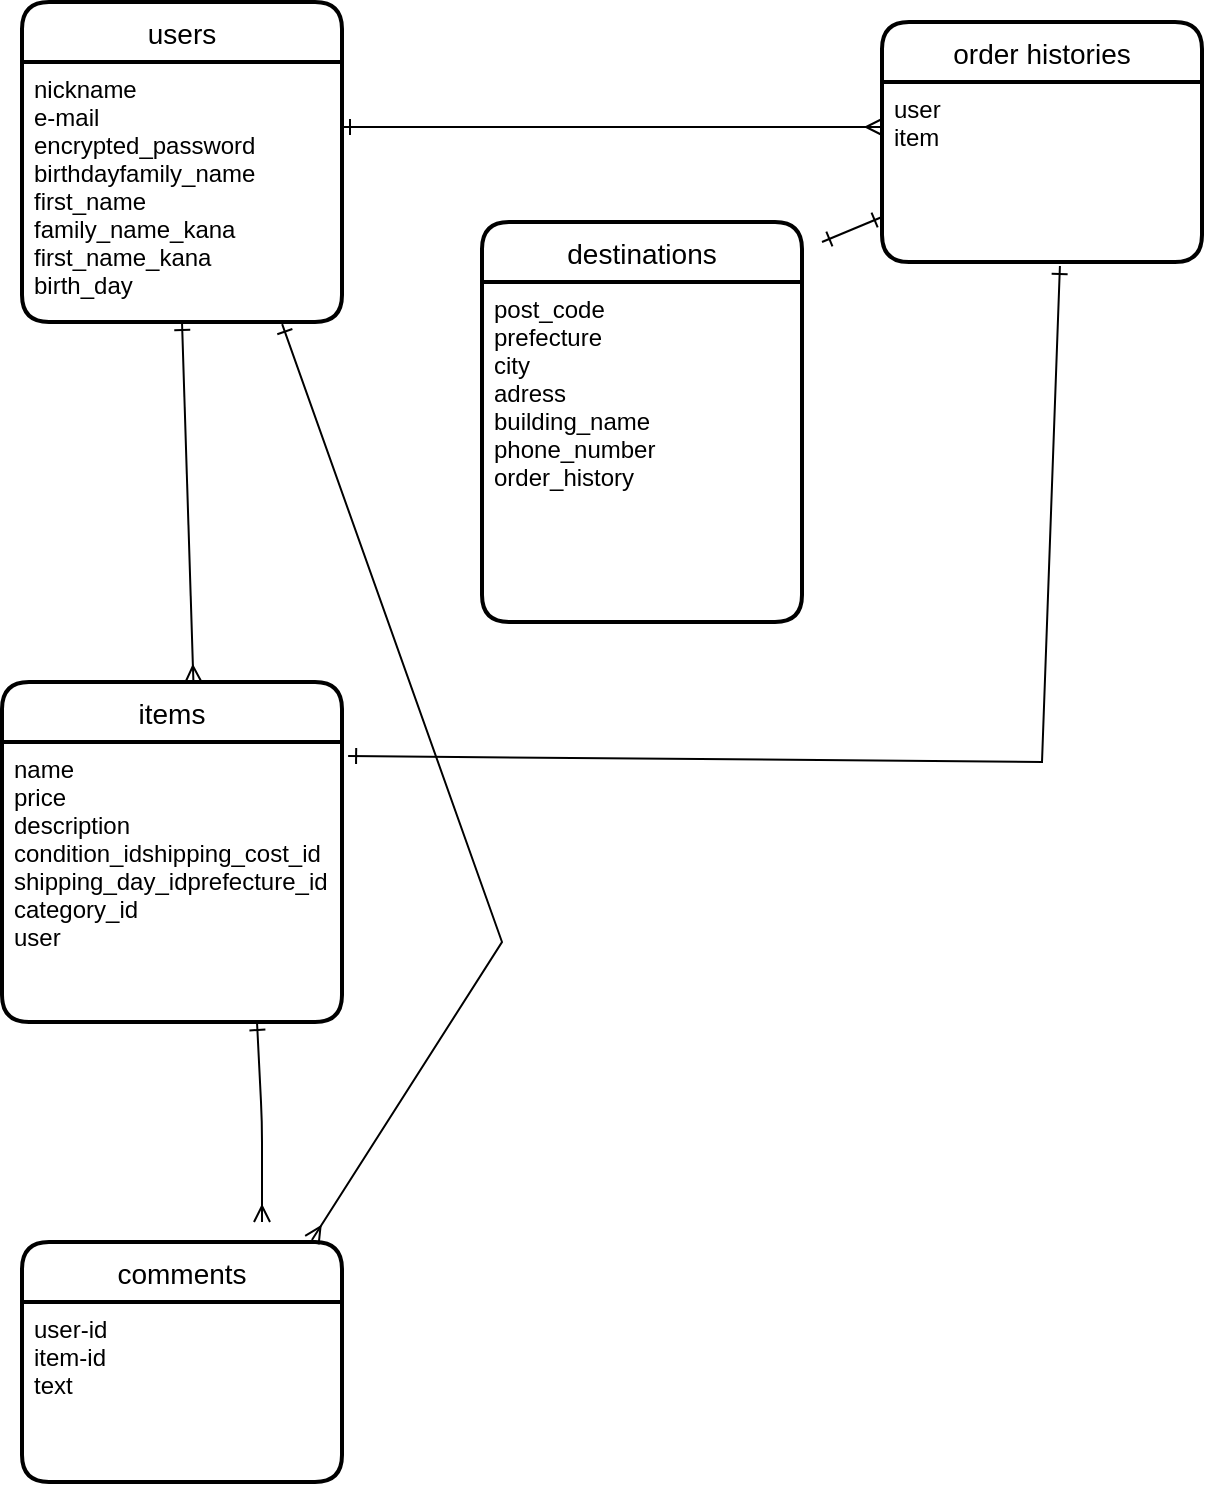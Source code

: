 <mxfile>
    <diagram id="rkT7Kb4-1yalUgYz_mrl" name="ページ1">
        <mxGraphModel dx="880" dy="827" grid="1" gridSize="10" guides="1" tooltips="1" connect="1" arrows="1" fold="1" page="1" pageScale="1" pageWidth="827" pageHeight="1169" math="0" shadow="0">
            <root>
                <mxCell id="0"/>
                <mxCell id="1" parent="0"/>
                <mxCell id="2" value="users" style="swimlane;childLayout=stackLayout;horizontal=1;startSize=30;horizontalStack=0;rounded=1;fontSize=14;fontStyle=0;strokeWidth=2;resizeParent=0;resizeLast=1;shadow=0;dashed=0;align=center;" parent="1" vertex="1">
                    <mxGeometry x="40" y="30" width="160" height="160" as="geometry"/>
                </mxCell>
                <mxCell id="3" value="nickname&#10;e-mail&#10;encrypted_password&#10;birthdayfamily_name&#10;first_name&#10;family_name_kana&#10;first_name_kana&#10;birth_day" style="align=left;strokeColor=none;fillColor=none;spacingLeft=4;fontSize=12;verticalAlign=top;resizable=0;rotatable=0;part=1;" parent="2" vertex="1">
                    <mxGeometry y="30" width="160" height="130" as="geometry"/>
                </mxCell>
                <mxCell id="4" value="items" style="swimlane;childLayout=stackLayout;horizontal=1;startSize=30;horizontalStack=0;rounded=1;fontSize=14;fontStyle=0;strokeWidth=2;resizeParent=0;resizeLast=1;shadow=0;dashed=0;align=center;" parent="1" vertex="1">
                    <mxGeometry x="30" y="370" width="170" height="170" as="geometry"/>
                </mxCell>
                <mxCell id="5" value="name&#10;price&#10;description&#10;condition_idshipping_cost_id&#10;shipping_day_idprefecture_id&#10;category_id&#10;user&#10;&#10;" style="align=left;strokeColor=none;fillColor=none;spacingLeft=4;fontSize=12;verticalAlign=top;resizable=0;rotatable=0;part=1;" parent="4" vertex="1">
                    <mxGeometry y="30" width="170" height="140" as="geometry"/>
                </mxCell>
                <mxCell id="44" value="&#10;" style="align=left;strokeColor=none;fillColor=none;spacingLeft=4;fontSize=12;verticalAlign=top;resizable=0;rotatable=0;part=1;" vertex="1" parent="4">
                    <mxGeometry y="170" width="170" as="geometry"/>
                </mxCell>
                <mxCell id="20" value="destinations" style="swimlane;childLayout=stackLayout;horizontal=1;startSize=30;horizontalStack=0;rounded=1;fontSize=14;fontStyle=0;strokeWidth=2;resizeParent=0;resizeLast=1;shadow=0;dashed=0;align=center;" parent="1" vertex="1">
                    <mxGeometry x="270" y="140" width="160" height="200" as="geometry"/>
                </mxCell>
                <mxCell id="23" value="post_code&#10;prefecture&#10;city&#10;adress&#10;building_name&#10;phone_number&#10;order_history" style="text;strokeColor=none;fillColor=none;spacingLeft=4;spacingRight=4;overflow=hidden;rotatable=0;points=[[0,0.5],[1,0.5]];portConstraint=eastwest;fontSize=12;" parent="20" vertex="1">
                    <mxGeometry y="30" width="160" height="170" as="geometry"/>
                </mxCell>
                <mxCell id="38" style="edgeStyle=none;html=1;exitX=0.75;exitY=1;exitDx=0;exitDy=0;startArrow=ERone;startFill=0;endArrow=ERmany;endFill=0;" parent="1" source="5" edge="1">
                    <mxGeometry relative="1" as="geometry">
                        <mxPoint x="160" y="640" as="targetPoint"/>
                        <Array as="points">
                            <mxPoint x="160" y="590"/>
                        </Array>
                    </mxGeometry>
                </mxCell>
                <mxCell id="39" style="edgeStyle=none;html=1;entryX=0;entryY=0.75;entryDx=0;entryDy=0;startArrow=ERone;startFill=0;endArrow=ERone;endFill=0;" parent="1" target="52" edge="1">
                    <mxGeometry relative="1" as="geometry">
                        <mxPoint x="440" y="150" as="sourcePoint"/>
                    </mxGeometry>
                </mxCell>
                <mxCell id="41" style="edgeStyle=none;html=1;exitX=0.5;exitY=1;exitDx=0;exitDy=0;entryX=0.563;entryY=0;entryDx=0;entryDy=0;entryPerimeter=0;startArrow=ERone;startFill=0;endArrow=ERmany;endFill=0;" parent="1" source="3" target="4" edge="1">
                    <mxGeometry relative="1" as="geometry"/>
                </mxCell>
                <mxCell id="42" value="comments" style="swimlane;childLayout=stackLayout;horizontal=1;startSize=30;horizontalStack=0;rounded=1;fontSize=14;fontStyle=0;strokeWidth=2;resizeParent=0;resizeLast=1;shadow=0;dashed=0;align=center;" vertex="1" parent="1">
                    <mxGeometry x="40" y="650" width="160" height="120" as="geometry"/>
                </mxCell>
                <mxCell id="43" value="user-id&#10;item-id&#10;text" style="align=left;strokeColor=none;fillColor=none;spacingLeft=4;fontSize=12;verticalAlign=top;resizable=0;rotatable=0;part=1;" vertex="1" parent="42">
                    <mxGeometry y="30" width="160" height="90" as="geometry"/>
                </mxCell>
                <mxCell id="51" value="order histories" style="swimlane;childLayout=stackLayout;horizontal=1;startSize=30;horizontalStack=0;rounded=1;fontSize=14;fontStyle=0;strokeWidth=2;resizeParent=0;resizeLast=1;shadow=0;dashed=0;align=center;" vertex="1" parent="1">
                    <mxGeometry x="470" y="40" width="160" height="120" as="geometry"/>
                </mxCell>
                <mxCell id="52" value="user&#10;item" style="align=left;strokeColor=none;fillColor=none;spacingLeft=4;fontSize=12;verticalAlign=top;resizable=0;rotatable=0;part=1;" vertex="1" parent="51">
                    <mxGeometry y="30" width="160" height="90" as="geometry"/>
                </mxCell>
                <mxCell id="53" value="" style="edgeStyle=entityRelationEdgeStyle;fontSize=12;html=1;endArrow=ERmany;entryX=0;entryY=0.25;entryDx=0;entryDy=0;exitX=1;exitY=0.25;exitDx=0;exitDy=0;endFill=0;startArrow=ERone;startFill=0;" edge="1" parent="1" source="3" target="52">
                    <mxGeometry width="100" height="100" relative="1" as="geometry">
                        <mxPoint x="314" y="130" as="sourcePoint"/>
                        <mxPoint x="414" y="30" as="targetPoint"/>
                    </mxGeometry>
                </mxCell>
                <mxCell id="57" value="" style="endArrow=ERone;html=1;rounded=0;startArrow=ERone;startFill=0;endFill=0;exitX=1.018;exitY=0.05;exitDx=0;exitDy=0;exitPerimeter=0;entryX=0.556;entryY=1.022;entryDx=0;entryDy=0;entryPerimeter=0;" edge="1" parent="1" source="5" target="52">
                    <mxGeometry relative="1" as="geometry">
                        <mxPoint x="340" y="400" as="sourcePoint"/>
                        <mxPoint x="500" y="400" as="targetPoint"/>
                        <Array as="points">
                            <mxPoint x="550" y="410"/>
                        </Array>
                    </mxGeometry>
                </mxCell>
                <mxCell id="58" value="" style="endArrow=ERmany;html=1;rounded=0;startArrow=ERone;startFill=0;endFill=0;exitX=0.813;exitY=1.008;exitDx=0;exitDy=0;exitPerimeter=0;entryX=0.906;entryY=-0.008;entryDx=0;entryDy=0;entryPerimeter=0;" edge="1" parent="1" source="3" target="42">
                    <mxGeometry relative="1" as="geometry">
                        <mxPoint x="340" y="400" as="sourcePoint"/>
                        <mxPoint x="500" y="400" as="targetPoint"/>
                        <Array as="points">
                            <mxPoint x="280" y="500"/>
                        </Array>
                    </mxGeometry>
                </mxCell>
            </root>
        </mxGraphModel>
    </diagram>
</mxfile>